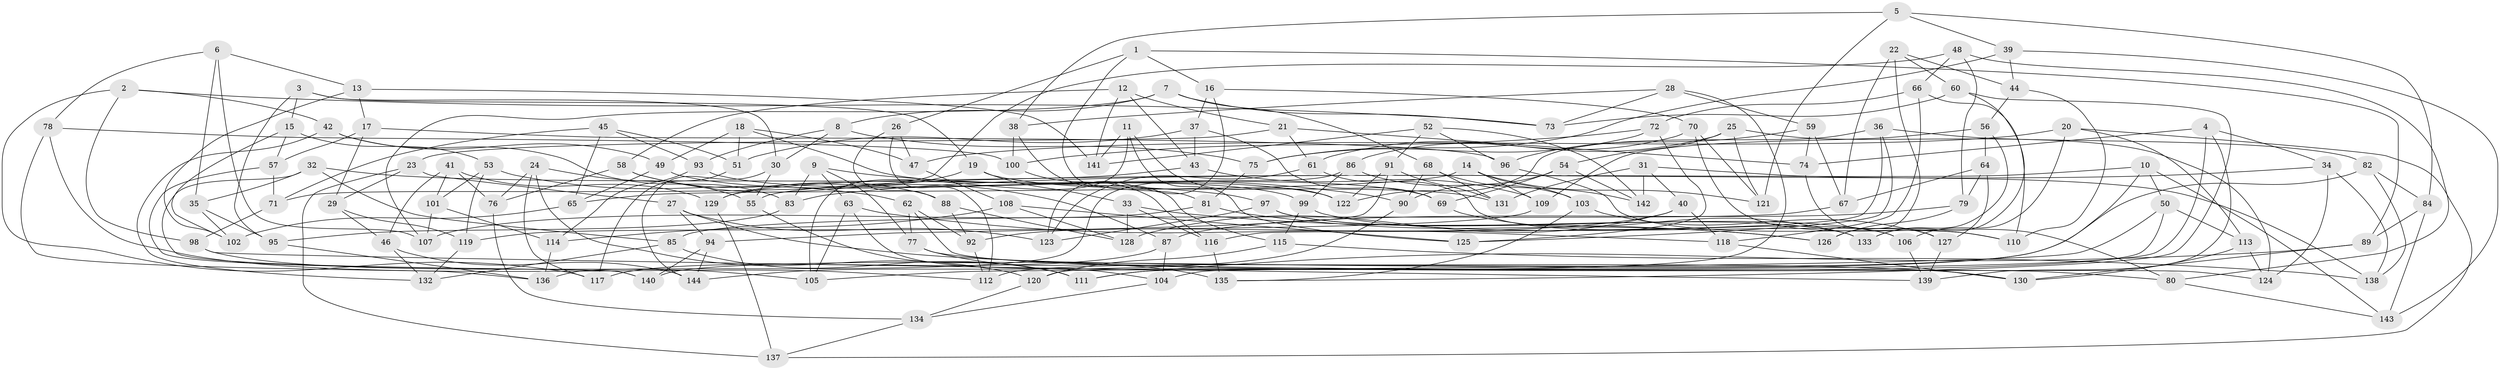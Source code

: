 // Generated by graph-tools (version 1.1) at 2025/11/02/27/25 16:11:46]
// undirected, 144 vertices, 288 edges
graph export_dot {
graph [start="1"]
  node [color=gray90,style=filled];
  1;
  2;
  3;
  4;
  5;
  6;
  7;
  8;
  9;
  10;
  11;
  12;
  13;
  14;
  15;
  16;
  17;
  18;
  19;
  20;
  21;
  22;
  23;
  24;
  25;
  26;
  27;
  28;
  29;
  30;
  31;
  32;
  33;
  34;
  35;
  36;
  37;
  38;
  39;
  40;
  41;
  42;
  43;
  44;
  45;
  46;
  47;
  48;
  49;
  50;
  51;
  52;
  53;
  54;
  55;
  56;
  57;
  58;
  59;
  60;
  61;
  62;
  63;
  64;
  65;
  66;
  67;
  68;
  69;
  70;
  71;
  72;
  73;
  74;
  75;
  76;
  77;
  78;
  79;
  80;
  81;
  82;
  83;
  84;
  85;
  86;
  87;
  88;
  89;
  90;
  91;
  92;
  93;
  94;
  95;
  96;
  97;
  98;
  99;
  100;
  101;
  102;
  103;
  104;
  105;
  106;
  107;
  108;
  109;
  110;
  111;
  112;
  113;
  114;
  115;
  116;
  117;
  118;
  119;
  120;
  121;
  122;
  123;
  124;
  125;
  126;
  127;
  128;
  129;
  130;
  131;
  132;
  133;
  134;
  135;
  136;
  137;
  138;
  139;
  140;
  141;
  142;
  143;
  144;
  1 -- 89;
  1 -- 26;
  1 -- 81;
  1 -- 16;
  2 -- 42;
  2 -- 73;
  2 -- 98;
  2 -- 117;
  3 -- 15;
  3 -- 95;
  3 -- 30;
  3 -- 19;
  4 -- 34;
  4 -- 104;
  4 -- 74;
  4 -- 139;
  5 -- 121;
  5 -- 84;
  5 -- 38;
  5 -- 39;
  6 -- 78;
  6 -- 107;
  6 -- 13;
  6 -- 35;
  7 -- 8;
  7 -- 107;
  7 -- 73;
  7 -- 68;
  8 -- 75;
  8 -- 93;
  8 -- 30;
  9 -- 77;
  9 -- 90;
  9 -- 83;
  9 -- 63;
  10 -- 50;
  10 -- 55;
  10 -- 143;
  10 -- 112;
  11 -- 105;
  11 -- 122;
  11 -- 141;
  11 -- 125;
  12 -- 21;
  12 -- 141;
  12 -- 58;
  12 -- 43;
  13 -- 102;
  13 -- 17;
  13 -- 141;
  14 -- 109;
  14 -- 103;
  14 -- 121;
  14 -- 65;
  15 -- 102;
  15 -- 57;
  15 -- 53;
  16 -- 70;
  16 -- 123;
  16 -- 37;
  17 -- 57;
  17 -- 29;
  17 -- 96;
  18 -- 49;
  18 -- 47;
  18 -- 51;
  18 -- 69;
  19 -- 33;
  19 -- 131;
  19 -- 129;
  20 -- 47;
  20 -- 113;
  20 -- 137;
  20 -- 106;
  21 -- 61;
  21 -- 74;
  21 -- 23;
  22 -- 44;
  22 -- 67;
  22 -- 126;
  22 -- 60;
  23 -- 29;
  23 -- 27;
  23 -- 137;
  24 -- 120;
  24 -- 76;
  24 -- 117;
  24 -- 55;
  25 -- 124;
  25 -- 61;
  25 -- 121;
  25 -- 54;
  26 -- 47;
  26 -- 112;
  26 -- 88;
  27 -- 130;
  27 -- 94;
  27 -- 123;
  28 -- 59;
  28 -- 73;
  28 -- 111;
  28 -- 38;
  29 -- 119;
  29 -- 46;
  30 -- 144;
  30 -- 55;
  31 -- 138;
  31 -- 142;
  31 -- 131;
  31 -- 40;
  32 -- 35;
  32 -- 97;
  32 -- 85;
  32 -- 140;
  33 -- 128;
  33 -- 116;
  33 -- 126;
  34 -- 124;
  34 -- 83;
  34 -- 138;
  35 -- 95;
  35 -- 102;
  36 -- 125;
  36 -- 82;
  36 -- 116;
  36 -- 122;
  37 -- 51;
  37 -- 43;
  37 -- 69;
  38 -- 115;
  38 -- 100;
  39 -- 44;
  39 -- 75;
  39 -- 143;
  40 -- 128;
  40 -- 92;
  40 -- 118;
  41 -- 76;
  41 -- 101;
  41 -- 129;
  41 -- 46;
  42 -- 49;
  42 -- 83;
  42 -- 132;
  43 -- 109;
  43 -- 129;
  44 -- 110;
  44 -- 56;
  45 -- 71;
  45 -- 93;
  45 -- 51;
  45 -- 65;
  46 -- 132;
  46 -- 144;
  47 -- 108;
  48 -- 79;
  48 -- 80;
  48 -- 66;
  48 -- 71;
  49 -- 122;
  49 -- 65;
  50 -- 113;
  50 -- 105;
  50 -- 120;
  51 -- 117;
  52 -- 141;
  52 -- 91;
  52 -- 142;
  52 -- 96;
  53 -- 119;
  53 -- 62;
  53 -- 101;
  54 -- 69;
  54 -- 90;
  54 -- 142;
  55 -- 111;
  56 -- 133;
  56 -- 64;
  56 -- 109;
  57 -- 71;
  57 -- 140;
  58 -- 87;
  58 -- 76;
  58 -- 88;
  59 -- 96;
  59 -- 67;
  59 -- 74;
  60 -- 73;
  60 -- 133;
  60 -- 135;
  61 -- 123;
  61 -- 106;
  62 -- 77;
  62 -- 92;
  62 -- 124;
  63 -- 118;
  63 -- 104;
  63 -- 105;
  64 -- 79;
  64 -- 67;
  64 -- 127;
  65 -- 102;
  66 -- 118;
  66 -- 110;
  66 -- 72;
  67 -- 85;
  68 -- 142;
  68 -- 90;
  68 -- 131;
  69 -- 133;
  70 -- 86;
  70 -- 80;
  70 -- 121;
  71 -- 98;
  72 -- 125;
  72 -- 100;
  72 -- 75;
  74 -- 127;
  75 -- 81;
  76 -- 134;
  77 -- 80;
  77 -- 135;
  78 -- 112;
  78 -- 136;
  78 -- 100;
  79 -- 87;
  79 -- 126;
  80 -- 143;
  81 -- 107;
  81 -- 126;
  82 -- 140;
  82 -- 138;
  82 -- 84;
  83 -- 95;
  84 -- 89;
  84 -- 143;
  85 -- 111;
  85 -- 132;
  86 -- 103;
  86 -- 136;
  86 -- 99;
  87 -- 104;
  87 -- 117;
  88 -- 92;
  88 -- 128;
  89 -- 130;
  89 -- 111;
  90 -- 144;
  91 -- 122;
  91 -- 131;
  91 -- 94;
  92 -- 112;
  93 -- 114;
  93 -- 99;
  94 -- 140;
  94 -- 144;
  95 -- 136;
  96 -- 110;
  97 -- 133;
  97 -- 106;
  97 -- 123;
  98 -- 139;
  98 -- 105;
  99 -- 110;
  99 -- 115;
  100 -- 116;
  101 -- 114;
  101 -- 107;
  103 -- 135;
  103 -- 127;
  104 -- 134;
  106 -- 139;
  108 -- 128;
  108 -- 114;
  108 -- 125;
  109 -- 119;
  113 -- 130;
  113 -- 124;
  114 -- 136;
  115 -- 138;
  115 -- 120;
  116 -- 135;
  118 -- 130;
  119 -- 132;
  120 -- 134;
  127 -- 139;
  129 -- 137;
  134 -- 137;
}
